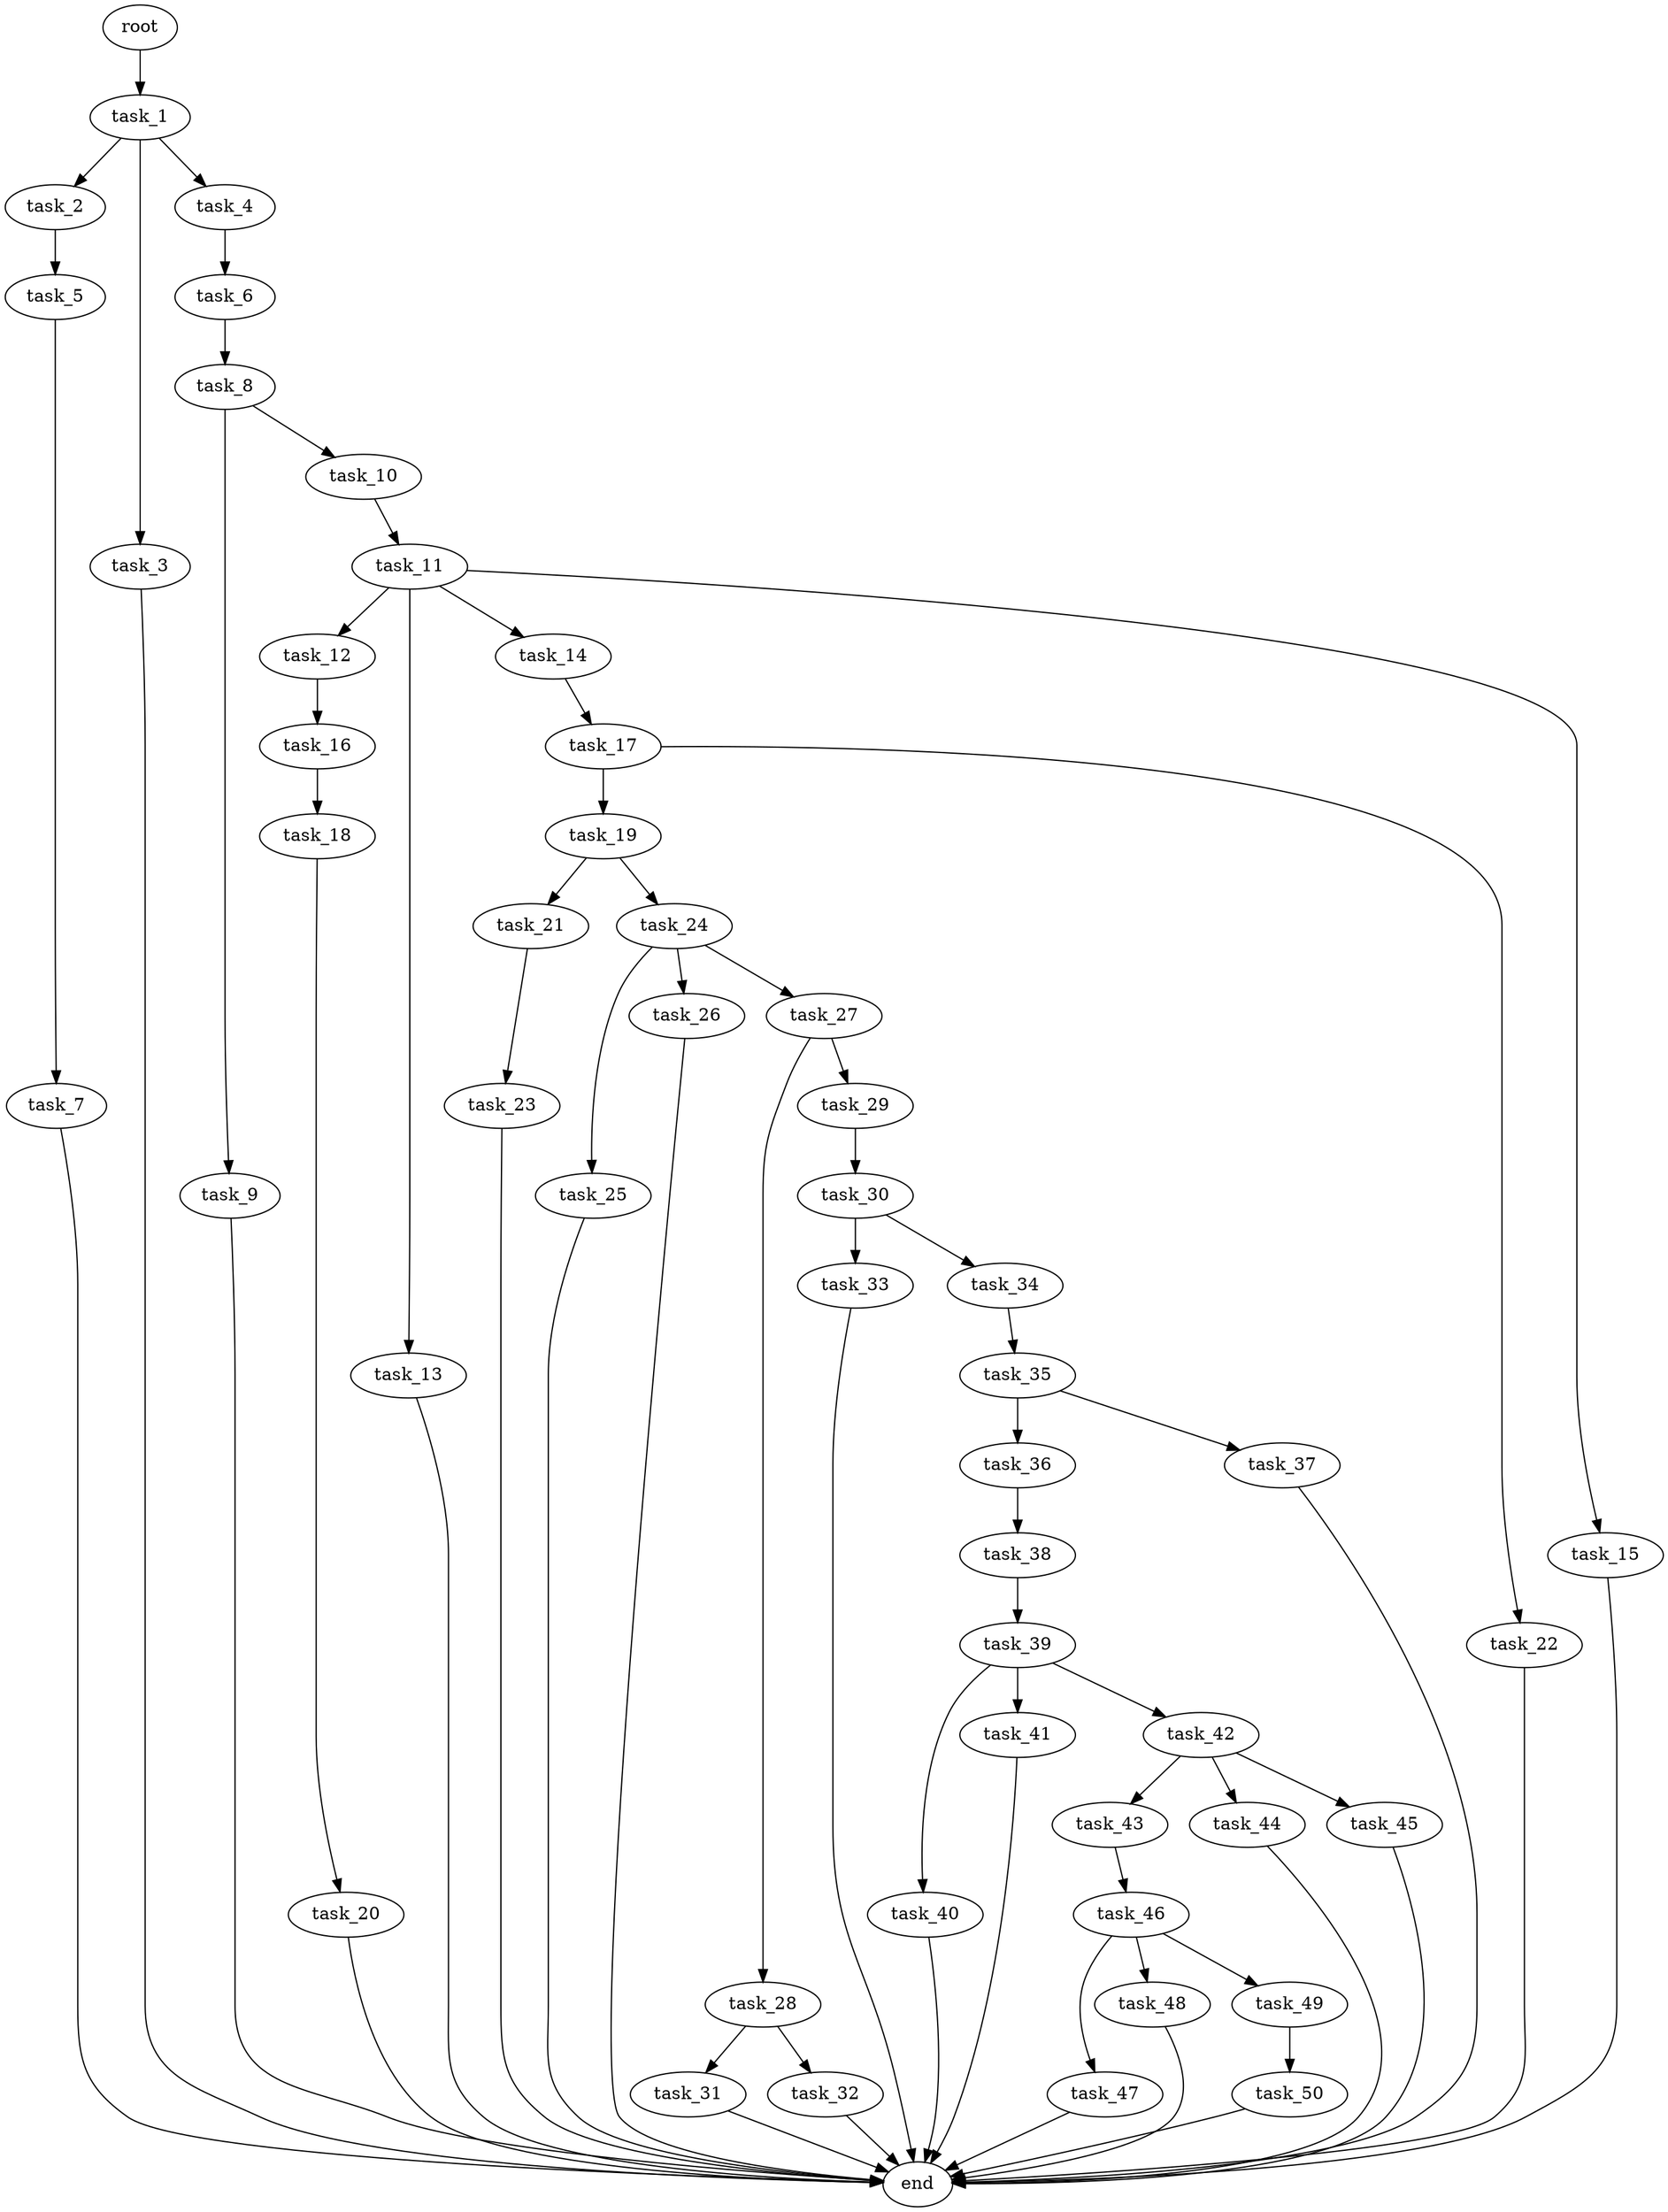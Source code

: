digraph G {
  root [size="0.000000e+00"];
  task_1 [size="9.369889e+09"];
  task_2 [size="6.335876e+09"];
  task_3 [size="4.923274e+09"];
  task_4 [size="7.600874e+09"];
  task_5 [size="5.513131e+09"];
  task_6 [size="4.559195e+09"];
  task_7 [size="7.034888e+09"];
  task_8 [size="1.579849e+09"];
  task_9 [size="3.060249e+08"];
  task_10 [size="9.601671e+09"];
  task_11 [size="6.610421e+09"];
  task_12 [size="9.128777e+09"];
  task_13 [size="2.674046e+09"];
  task_14 [size="3.396664e+09"];
  task_15 [size="4.933964e+09"];
  task_16 [size="1.289050e+09"];
  task_17 [size="8.050810e+09"];
  task_18 [size="5.565455e+09"];
  task_19 [size="9.392817e+09"];
  task_20 [size="1.448336e+09"];
  task_21 [size="3.497132e+09"];
  task_22 [size="2.953121e+09"];
  task_23 [size="1.863477e+09"];
  task_24 [size="7.172467e+09"];
  task_25 [size="4.479144e+08"];
  task_26 [size="6.769237e+09"];
  task_27 [size="5.117685e+09"];
  task_28 [size="9.255129e+09"];
  task_29 [size="6.425551e+09"];
  task_30 [size="7.065264e+09"];
  task_31 [size="1.475051e+09"];
  task_32 [size="6.317890e+09"];
  task_33 [size="5.160568e+09"];
  task_34 [size="1.603400e+08"];
  task_35 [size="3.801653e+09"];
  task_36 [size="2.881073e+09"];
  task_37 [size="2.877705e+08"];
  task_38 [size="7.913158e+09"];
  task_39 [size="8.317704e+09"];
  task_40 [size="2.622212e+09"];
  task_41 [size="4.185672e+09"];
  task_42 [size="3.586763e+09"];
  task_43 [size="3.005059e+09"];
  task_44 [size="4.771584e+09"];
  task_45 [size="4.512101e+09"];
  task_46 [size="8.046632e+09"];
  task_47 [size="6.926208e+09"];
  task_48 [size="6.070265e+09"];
  task_49 [size="3.411313e+09"];
  task_50 [size="7.180453e+09"];
  end [size="0.000000e+00"];

  root -> task_1 [size="1.000000e-12"];
  task_1 -> task_2 [size="6.335876e+08"];
  task_1 -> task_3 [size="4.923274e+08"];
  task_1 -> task_4 [size="7.600874e+08"];
  task_2 -> task_5 [size="5.513131e+08"];
  task_3 -> end [size="1.000000e-12"];
  task_4 -> task_6 [size="4.559195e+08"];
  task_5 -> task_7 [size="7.034888e+08"];
  task_6 -> task_8 [size="1.579849e+08"];
  task_7 -> end [size="1.000000e-12"];
  task_8 -> task_9 [size="3.060249e+07"];
  task_8 -> task_10 [size="9.601671e+08"];
  task_9 -> end [size="1.000000e-12"];
  task_10 -> task_11 [size="6.610421e+08"];
  task_11 -> task_12 [size="9.128777e+08"];
  task_11 -> task_13 [size="2.674046e+08"];
  task_11 -> task_14 [size="3.396664e+08"];
  task_11 -> task_15 [size="4.933964e+08"];
  task_12 -> task_16 [size="1.289050e+08"];
  task_13 -> end [size="1.000000e-12"];
  task_14 -> task_17 [size="8.050810e+08"];
  task_15 -> end [size="1.000000e-12"];
  task_16 -> task_18 [size="5.565455e+08"];
  task_17 -> task_19 [size="9.392817e+08"];
  task_17 -> task_22 [size="2.953121e+08"];
  task_18 -> task_20 [size="1.448336e+08"];
  task_19 -> task_21 [size="3.497132e+08"];
  task_19 -> task_24 [size="7.172467e+08"];
  task_20 -> end [size="1.000000e-12"];
  task_21 -> task_23 [size="1.863477e+08"];
  task_22 -> end [size="1.000000e-12"];
  task_23 -> end [size="1.000000e-12"];
  task_24 -> task_25 [size="4.479144e+07"];
  task_24 -> task_26 [size="6.769237e+08"];
  task_24 -> task_27 [size="5.117685e+08"];
  task_25 -> end [size="1.000000e-12"];
  task_26 -> end [size="1.000000e-12"];
  task_27 -> task_28 [size="9.255129e+08"];
  task_27 -> task_29 [size="6.425551e+08"];
  task_28 -> task_31 [size="1.475051e+08"];
  task_28 -> task_32 [size="6.317890e+08"];
  task_29 -> task_30 [size="7.065264e+08"];
  task_30 -> task_33 [size="5.160568e+08"];
  task_30 -> task_34 [size="1.603400e+07"];
  task_31 -> end [size="1.000000e-12"];
  task_32 -> end [size="1.000000e-12"];
  task_33 -> end [size="1.000000e-12"];
  task_34 -> task_35 [size="3.801653e+08"];
  task_35 -> task_36 [size="2.881073e+08"];
  task_35 -> task_37 [size="2.877705e+07"];
  task_36 -> task_38 [size="7.913158e+08"];
  task_37 -> end [size="1.000000e-12"];
  task_38 -> task_39 [size="8.317704e+08"];
  task_39 -> task_40 [size="2.622212e+08"];
  task_39 -> task_41 [size="4.185672e+08"];
  task_39 -> task_42 [size="3.586763e+08"];
  task_40 -> end [size="1.000000e-12"];
  task_41 -> end [size="1.000000e-12"];
  task_42 -> task_43 [size="3.005059e+08"];
  task_42 -> task_44 [size="4.771584e+08"];
  task_42 -> task_45 [size="4.512101e+08"];
  task_43 -> task_46 [size="8.046632e+08"];
  task_44 -> end [size="1.000000e-12"];
  task_45 -> end [size="1.000000e-12"];
  task_46 -> task_47 [size="6.926208e+08"];
  task_46 -> task_48 [size="6.070265e+08"];
  task_46 -> task_49 [size="3.411313e+08"];
  task_47 -> end [size="1.000000e-12"];
  task_48 -> end [size="1.000000e-12"];
  task_49 -> task_50 [size="7.180453e+08"];
  task_50 -> end [size="1.000000e-12"];
}
